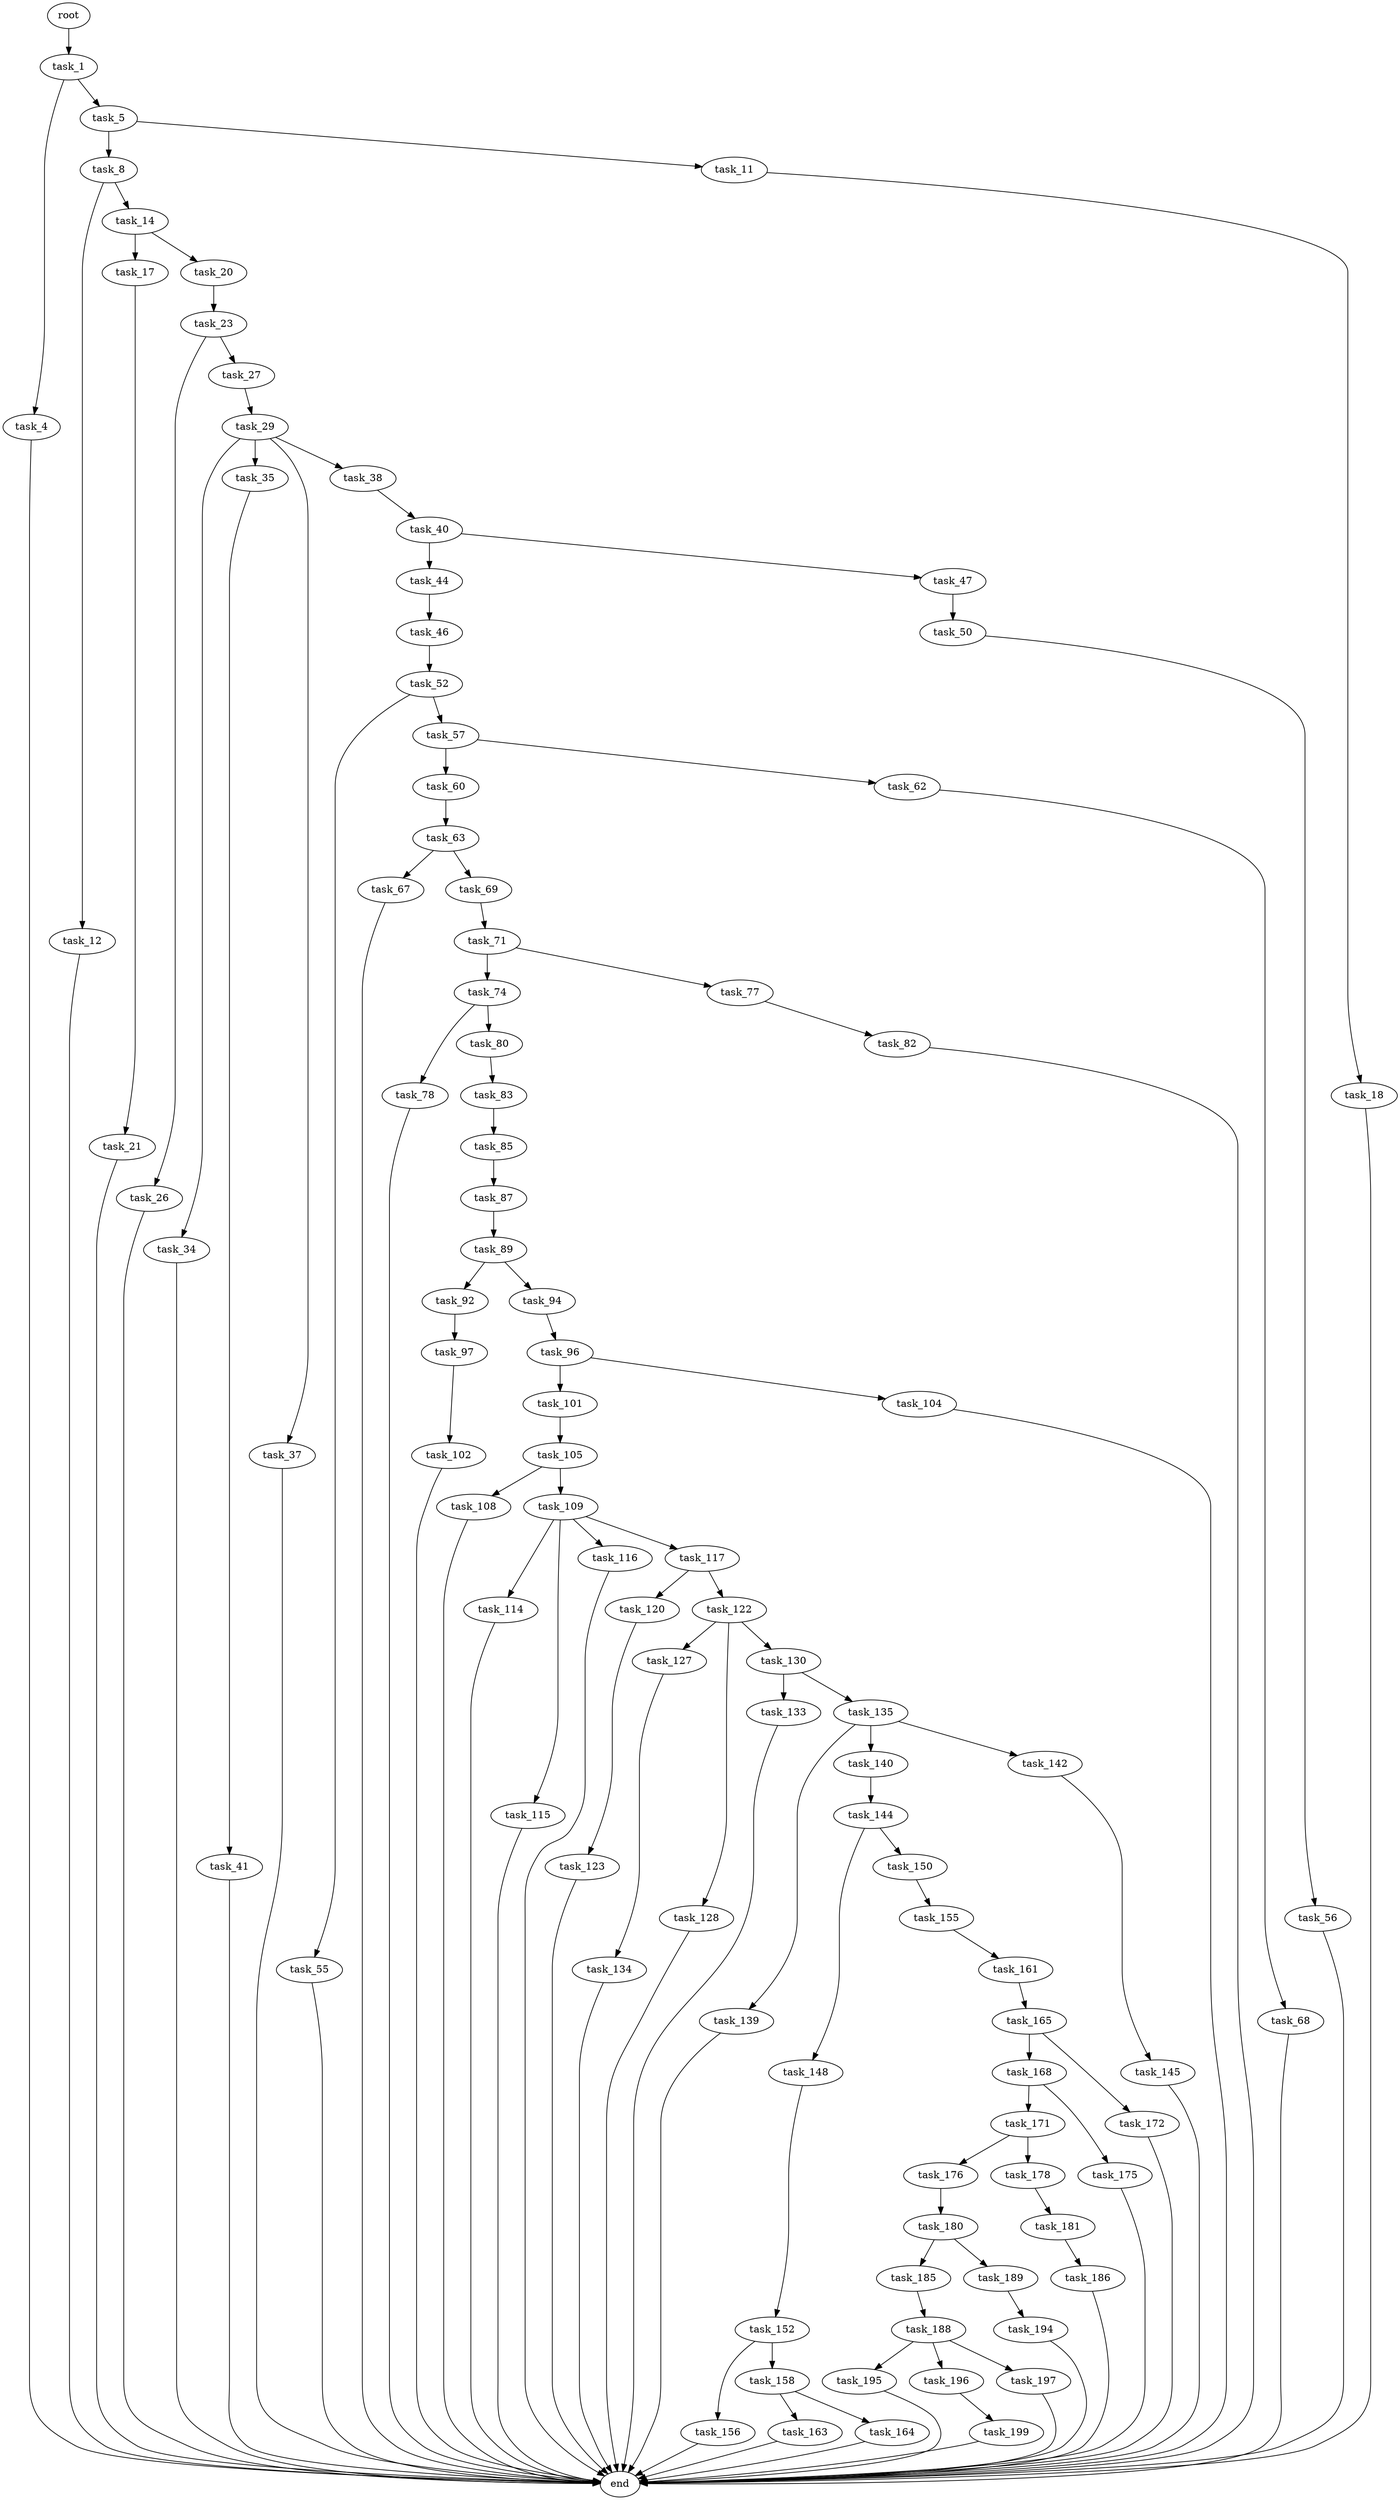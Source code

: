 digraph G {
  root [size="0.000000"];
  task_1 [size="37212429166.000000"];
  task_4 [size="28991029248.000000"];
  task_5 [size="151310223900.000000"];
  end [size="0.000000"];
  task_8 [size="368488165240.000000"];
  task_11 [size="3216901244.000000"];
  task_12 [size="41989390348.000000"];
  task_14 [size="782757789696.000000"];
  task_18 [size="549755813888.000000"];
  task_17 [size="534215593675.000000"];
  task_20 [size="782757789696.000000"];
  task_21 [size="13394216726.000000"];
  task_23 [size="25570631972.000000"];
  task_26 [size="231928233984.000000"];
  task_27 [size="231928233984.000000"];
  task_29 [size="197683437444.000000"];
  task_34 [size="36057371721.000000"];
  task_35 [size="116562435268.000000"];
  task_37 [size="8589934592.000000"];
  task_38 [size="231928233984.000000"];
  task_41 [size="1654834073.000000"];
  task_40 [size="30375357934.000000"];
  task_44 [size="134217728000.000000"];
  task_47 [size="549755813888.000000"];
  task_46 [size="23987951034.000000"];
  task_52 [size="1828155204.000000"];
  task_50 [size="31250018303.000000"];
  task_56 [size="824321615312.000000"];
  task_55 [size="368293445632.000000"];
  task_57 [size="879383233.000000"];
  task_60 [size="1578655003.000000"];
  task_62 [size="22736647275.000000"];
  task_63 [size="446212199133.000000"];
  task_68 [size="655038843.000000"];
  task_67 [size="68719476736.000000"];
  task_69 [size="745896127444.000000"];
  task_71 [size="462503398368.000000"];
  task_74 [size="134217728000.000000"];
  task_77 [size="32830854578.000000"];
  task_78 [size="68719476736.000000"];
  task_80 [size="134217728000.000000"];
  task_82 [size="8459219780.000000"];
  task_83 [size="129698656651.000000"];
  task_85 [size="484587673078.000000"];
  task_87 [size="28991029248.000000"];
  task_89 [size="9408788349.000000"];
  task_92 [size="270519874700.000000"];
  task_94 [size="231928233984.000000"];
  task_97 [size="33533970369.000000"];
  task_96 [size="109029834732.000000"];
  task_101 [size="1155550677.000000"];
  task_104 [size="138457673401.000000"];
  task_102 [size="231928233984.000000"];
  task_105 [size="368293445632.000000"];
  task_108 [size="1643851467.000000"];
  task_109 [size="28991029248.000000"];
  task_114 [size="1639049570.000000"];
  task_115 [size="18745584660.000000"];
  task_116 [size="22045746020.000000"];
  task_117 [size="8589934592.000000"];
  task_120 [size="231928233984.000000"];
  task_122 [size="782757789696.000000"];
  task_123 [size="368293445632.000000"];
  task_127 [size="68719476736.000000"];
  task_128 [size="134217728000.000000"];
  task_130 [size="15338764331.000000"];
  task_134 [size="124700612508.000000"];
  task_133 [size="3721517034.000000"];
  task_135 [size="20123828988.000000"];
  task_139 [size="368293445632.000000"];
  task_140 [size="231928233984.000000"];
  task_142 [size="33635180147.000000"];
  task_144 [size="368293445632.000000"];
  task_145 [size="8460092570.000000"];
  task_148 [size="794860202968.000000"];
  task_150 [size="154679812668.000000"];
  task_152 [size="231928233984.000000"];
  task_155 [size="3017888552.000000"];
  task_156 [size="171938085075.000000"];
  task_158 [size="8589934592.000000"];
  task_161 [size="134217728000.000000"];
  task_163 [size="53268068808.000000"];
  task_164 [size="134217728000.000000"];
  task_165 [size="93485703759.000000"];
  task_168 [size="141555160860.000000"];
  task_172 [size="28138223908.000000"];
  task_171 [size="782757789696.000000"];
  task_175 [size="68719476736.000000"];
  task_176 [size="956174310.000000"];
  task_178 [size="134217728000.000000"];
  task_180 [size="9201759380.000000"];
  task_181 [size="782757789696.000000"];
  task_185 [size="28991029248.000000"];
  task_189 [size="549755813888.000000"];
  task_186 [size="6697345830.000000"];
  task_188 [size="1073741824000.000000"];
  task_195 [size="34456537198.000000"];
  task_196 [size="2744775049.000000"];
  task_197 [size="5820320524.000000"];
  task_194 [size="18892183700.000000"];
  task_199 [size="368293445632.000000"];

  root -> task_1 [size="1.000000"];
  task_1 -> task_4 [size="75497472.000000"];
  task_1 -> task_5 [size="75497472.000000"];
  task_4 -> end [size="1.000000"];
  task_5 -> task_8 [size="134217728.000000"];
  task_5 -> task_11 [size="134217728.000000"];
  task_8 -> task_12 [size="536870912.000000"];
  task_8 -> task_14 [size="536870912.000000"];
  task_11 -> task_18 [size="209715200.000000"];
  task_12 -> end [size="1.000000"];
  task_14 -> task_17 [size="679477248.000000"];
  task_14 -> task_20 [size="679477248.000000"];
  task_18 -> end [size="1.000000"];
  task_17 -> task_21 [size="411041792.000000"];
  task_20 -> task_23 [size="679477248.000000"];
  task_21 -> end [size="1.000000"];
  task_23 -> task_26 [size="536870912.000000"];
  task_23 -> task_27 [size="536870912.000000"];
  task_26 -> end [size="1.000000"];
  task_27 -> task_29 [size="301989888.000000"];
  task_29 -> task_34 [size="134217728.000000"];
  task_29 -> task_35 [size="134217728.000000"];
  task_29 -> task_37 [size="134217728.000000"];
  task_29 -> task_38 [size="134217728.000000"];
  task_34 -> end [size="1.000000"];
  task_35 -> task_41 [size="209715200.000000"];
  task_37 -> end [size="1.000000"];
  task_38 -> task_40 [size="301989888.000000"];
  task_41 -> end [size="1.000000"];
  task_40 -> task_44 [size="838860800.000000"];
  task_40 -> task_47 [size="838860800.000000"];
  task_44 -> task_46 [size="209715200.000000"];
  task_47 -> task_50 [size="536870912.000000"];
  task_46 -> task_52 [size="679477248.000000"];
  task_52 -> task_55 [size="209715200.000000"];
  task_52 -> task_57 [size="209715200.000000"];
  task_50 -> task_56 [size="838860800.000000"];
  task_56 -> end [size="1.000000"];
  task_55 -> end [size="1.000000"];
  task_57 -> task_60 [size="33554432.000000"];
  task_57 -> task_62 [size="33554432.000000"];
  task_60 -> task_63 [size="75497472.000000"];
  task_62 -> task_68 [size="411041792.000000"];
  task_63 -> task_67 [size="301989888.000000"];
  task_63 -> task_69 [size="301989888.000000"];
  task_68 -> end [size="1.000000"];
  task_67 -> end [size="1.000000"];
  task_69 -> task_71 [size="536870912.000000"];
  task_71 -> task_74 [size="411041792.000000"];
  task_71 -> task_77 [size="411041792.000000"];
  task_74 -> task_78 [size="209715200.000000"];
  task_74 -> task_80 [size="209715200.000000"];
  task_77 -> task_82 [size="536870912.000000"];
  task_78 -> end [size="1.000000"];
  task_80 -> task_83 [size="209715200.000000"];
  task_82 -> end [size="1.000000"];
  task_83 -> task_85 [size="301989888.000000"];
  task_85 -> task_87 [size="411041792.000000"];
  task_87 -> task_89 [size="75497472.000000"];
  task_89 -> task_92 [size="411041792.000000"];
  task_89 -> task_94 [size="411041792.000000"];
  task_92 -> task_97 [size="838860800.000000"];
  task_94 -> task_96 [size="301989888.000000"];
  task_97 -> task_102 [size="679477248.000000"];
  task_96 -> task_101 [size="75497472.000000"];
  task_96 -> task_104 [size="75497472.000000"];
  task_101 -> task_105 [size="33554432.000000"];
  task_104 -> end [size="1.000000"];
  task_102 -> end [size="1.000000"];
  task_105 -> task_108 [size="411041792.000000"];
  task_105 -> task_109 [size="411041792.000000"];
  task_108 -> end [size="1.000000"];
  task_109 -> task_114 [size="75497472.000000"];
  task_109 -> task_115 [size="75497472.000000"];
  task_109 -> task_116 [size="75497472.000000"];
  task_109 -> task_117 [size="75497472.000000"];
  task_114 -> end [size="1.000000"];
  task_115 -> end [size="1.000000"];
  task_116 -> end [size="1.000000"];
  task_117 -> task_120 [size="33554432.000000"];
  task_117 -> task_122 [size="33554432.000000"];
  task_120 -> task_123 [size="301989888.000000"];
  task_122 -> task_127 [size="679477248.000000"];
  task_122 -> task_128 [size="679477248.000000"];
  task_122 -> task_130 [size="679477248.000000"];
  task_123 -> end [size="1.000000"];
  task_127 -> task_134 [size="134217728.000000"];
  task_128 -> end [size="1.000000"];
  task_130 -> task_133 [size="33554432.000000"];
  task_130 -> task_135 [size="33554432.000000"];
  task_134 -> end [size="1.000000"];
  task_133 -> end [size="1.000000"];
  task_135 -> task_139 [size="536870912.000000"];
  task_135 -> task_140 [size="536870912.000000"];
  task_135 -> task_142 [size="536870912.000000"];
  task_139 -> end [size="1.000000"];
  task_140 -> task_144 [size="301989888.000000"];
  task_142 -> task_145 [size="838860800.000000"];
  task_144 -> task_148 [size="411041792.000000"];
  task_144 -> task_150 [size="411041792.000000"];
  task_145 -> end [size="1.000000"];
  task_148 -> task_152 [size="536870912.000000"];
  task_150 -> task_155 [size="134217728.000000"];
  task_152 -> task_156 [size="301989888.000000"];
  task_152 -> task_158 [size="301989888.000000"];
  task_155 -> task_161 [size="75497472.000000"];
  task_156 -> end [size="1.000000"];
  task_158 -> task_163 [size="33554432.000000"];
  task_158 -> task_164 [size="33554432.000000"];
  task_161 -> task_165 [size="209715200.000000"];
  task_163 -> end [size="1.000000"];
  task_164 -> end [size="1.000000"];
  task_165 -> task_168 [size="411041792.000000"];
  task_165 -> task_172 [size="411041792.000000"];
  task_168 -> task_171 [size="209715200.000000"];
  task_168 -> task_175 [size="209715200.000000"];
  task_172 -> end [size="1.000000"];
  task_171 -> task_176 [size="679477248.000000"];
  task_171 -> task_178 [size="679477248.000000"];
  task_175 -> end [size="1.000000"];
  task_176 -> task_180 [size="33554432.000000"];
  task_178 -> task_181 [size="209715200.000000"];
  task_180 -> task_185 [size="33554432.000000"];
  task_180 -> task_189 [size="33554432.000000"];
  task_181 -> task_186 [size="679477248.000000"];
  task_185 -> task_188 [size="75497472.000000"];
  task_189 -> task_194 [size="536870912.000000"];
  task_186 -> end [size="1.000000"];
  task_188 -> task_195 [size="838860800.000000"];
  task_188 -> task_196 [size="838860800.000000"];
  task_188 -> task_197 [size="838860800.000000"];
  task_195 -> end [size="1.000000"];
  task_196 -> task_199 [size="75497472.000000"];
  task_197 -> end [size="1.000000"];
  task_194 -> end [size="1.000000"];
  task_199 -> end [size="1.000000"];
}
